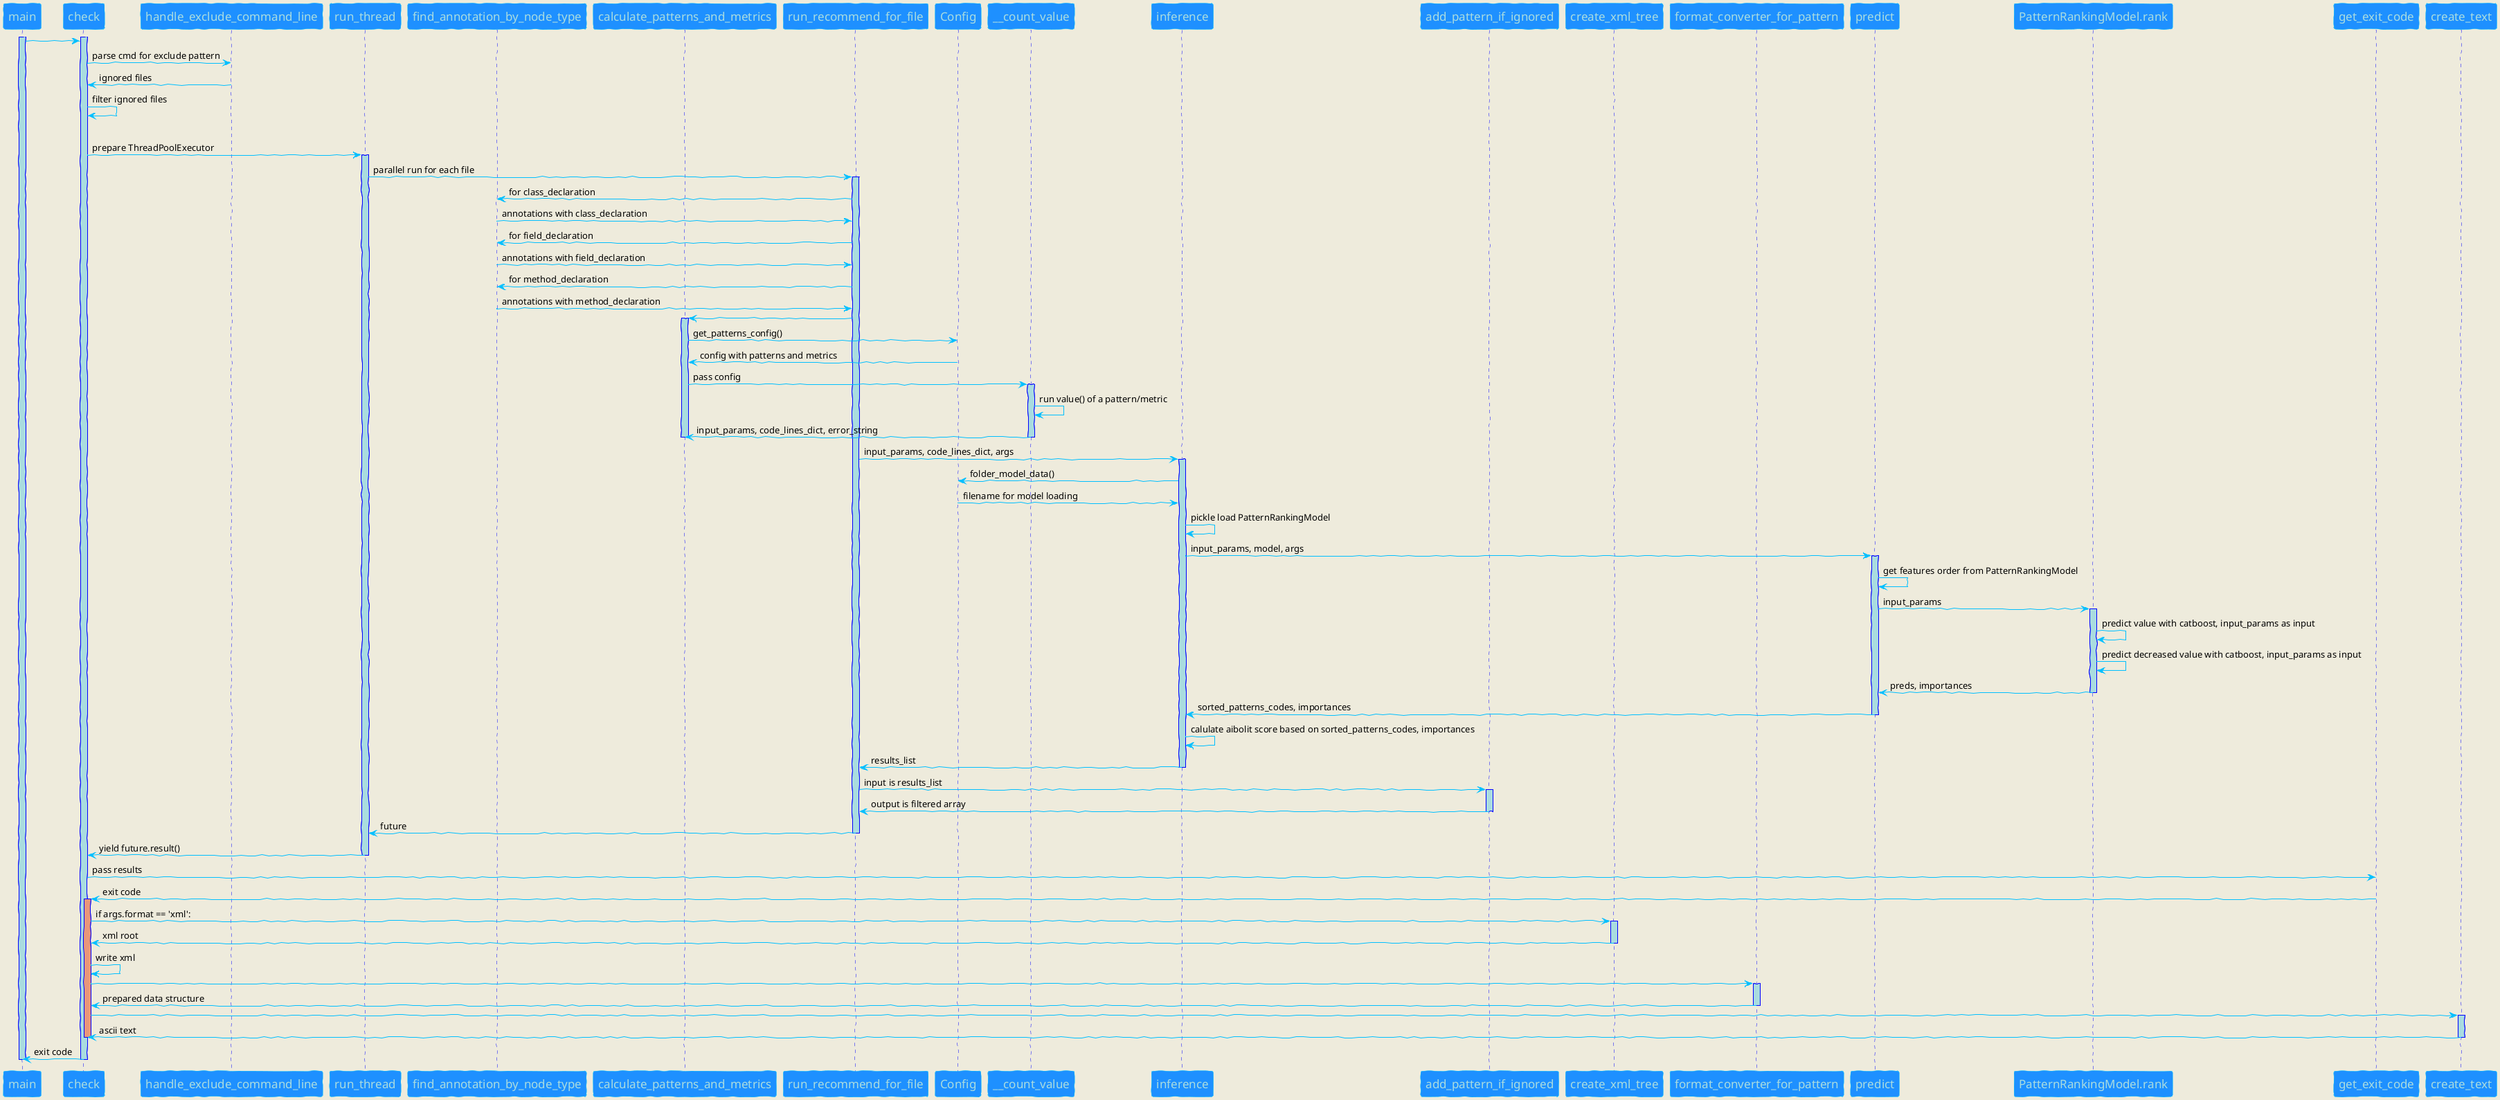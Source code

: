 @startuml

skinparam backgroundColor #EEEBDC
skinparam handwritten true

skinparam sequence {
ArrowColor DeepSkyBlue
ActorBorderColor DeepSkyBlue
LifeLineBorderColor blue
LifeLineBackgroundColor #A9DCDF

ParticipantBorderColor DeepSkyBlue
ParticipantBackgroundColor DodgerBlue
ParticipantFontName Impact
ParticipantFontSize 17
ParticipantFontColor #A9DCDF

ActorBackgroundColor aqua
ActorFontColor DeepSkyBlue
ActorFontSize 17
ActorFontName Aapex
}

participant "main" as main
participant "check" as check
participant "handle_exclude_command_line" as handle_exclude_command_line
participant "run_thread" as run_thread
participant "run_recommend_for_file" as run_recommend_for_file
participant "find_annotation_by_node_type" as find_annotation_by_node_type
participant "run_recommend_for_file" as run_recommend_for_file
participant "calculate_patterns_and_metrics" as calculate_patterns_and_metrics
participant "run_recommend_for_file" as run_recommend_for_file
participant "Config" as Config
participant "__count_value" as __count_value
participant "inference" as inference
participant "add_pattern_if_ignored" as add_pattern_if_ignored
participant "create_xml_tree" as create_xml_tree
participant "get_exit_code" as get_exit_code
participant "format_converter_for_pattern" as format_converter_for_pattern
participant "predict" as predict
participant "PatternRankingModel.rank" as PatternRankingModel.rank
participant "get_exit_code" as get_exit_code

activate main
activate check
main -> check
check -> handle_exclude_command_line: parse cmd for exclude pattern
handle_exclude_command_line -> check: ignored files
check -> check: filter ignored files
|||
check -> run_thread: prepare ThreadPoolExecutor
activate run_thread
run_thread -> run_recommend_for_file: parallel run for each file
activate run_recommend_for_file
run_recommend_for_file -> find_annotation_by_node_type: for class_declaration
find_annotation_by_node_type -> run_recommend_for_file: annotations with class_declaration
run_recommend_for_file -> find_annotation_by_node_type: for field_declaration
find_annotation_by_node_type -> run_recommend_for_file: annotations with field_declaration
run_recommend_for_file -> find_annotation_by_node_type: for method_declaration
find_annotation_by_node_type -> run_recommend_for_file: annotations with method_declaration
run_recommend_for_file -> calculate_patterns_and_metrics
activate calculate_patterns_and_metrics
calculate_patterns_and_metrics -> Config: get_patterns_config()
Config -> calculate_patterns_and_metrics: config with patterns and metrics
calculate_patterns_and_metrics -> __count_value: pass config
activate __count_value
__count_value -> __count_value: run value() of a pattern/metric
__count_value -> calculate_patterns_and_metrics: input_params, code_lines_dict, error_string
deactivate __count_value
deactivate calculate_patterns_and_metrics
run_recommend_for_file -> inference: input_params, code_lines_dict, args
activate inference
inference -> Config: folder_model_data()
Config -> inference: filename for model loading
inference -> inference: pickle load PatternRankingModel
inference -> predict: input_params, model, args
activate predict
predict -> predict: get features order from PatternRankingModel
predict-> PatternRankingModel.rank: input_params
activate PatternRankingModel.rank
PatternRankingModel.rank -> PatternRankingModel.rank: predict value with catboost, input_params as input
PatternRankingModel.rank -> PatternRankingModel.rank: predict decreased value with catboost, input_params as input
PatternRankingModel.rank -> predict: preds, importances
deactivate PatternRankingModel.rank
predict -> inference: sorted_patterns_codes, importances
deactivate predict
inference -> inference: calulate aibolit score based on sorted_patterns_codes, importances
inference -> run_recommend_for_file: results_list
deactivate inference
run_recommend_for_file -> add_pattern_if_ignored: input is results_list
activate add_pattern_if_ignored
{static} add_pattern_if_ignored -> run_recommend_for_file: output is filtered array
deactivate add_pattern_if_ignored
run_recommend_for_file -> run_thread: future
deactivate run_recommend_for_file
run_thread -> check: yield future.result()
deactivate run_thread

check -> get_exit_code: pass results
get_exit_code -> check: exit code

activate check   #DarkSalmon
check -> create_xml_tree: if args.format == 'xml':
activate create_xml_tree
create_xml_tree -> check: xml root
deactivate create_xml_tree
check -> check: write xml
check -> format_converter_for_pattern
activate format_converter_for_pattern
format_converter_for_pattern -> check: prepared data structure
deactivate format_converter_for_pattern
check -> create_text
activate create_text
create_text -> check: ascii text
deactivate create_text
deactivate check
check -> main: exit code
deactivate check
deactivate main
@enduml
